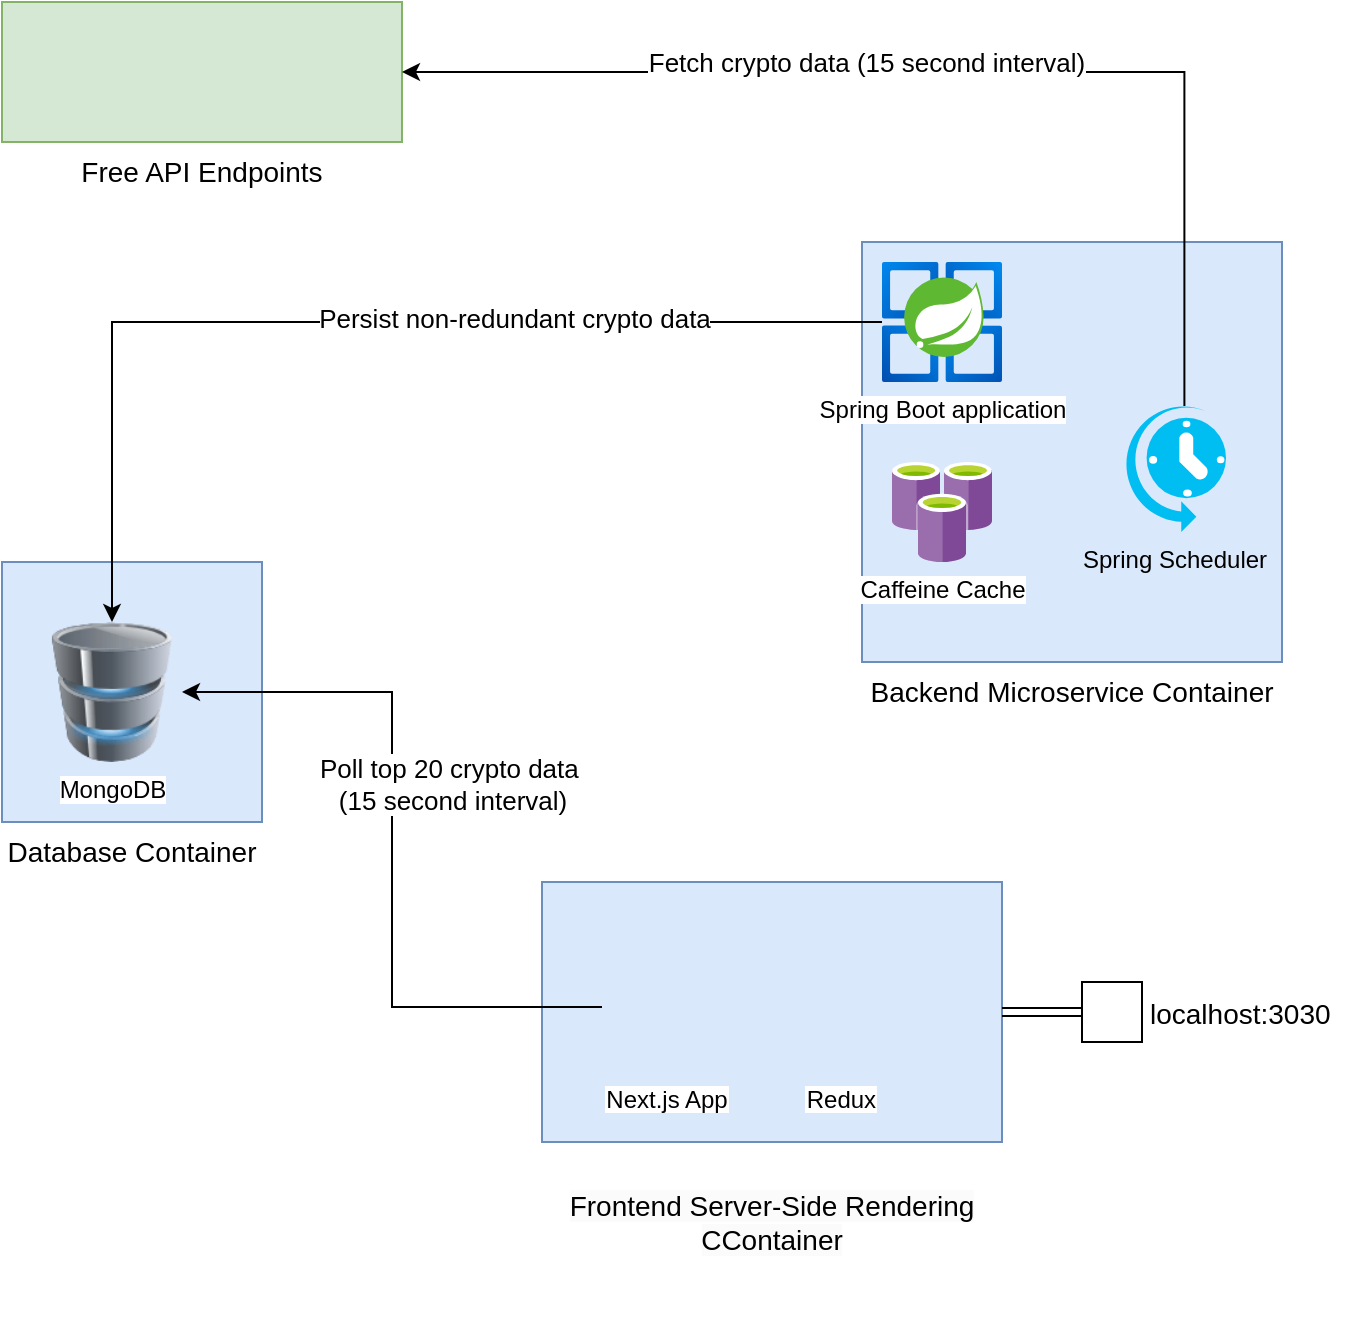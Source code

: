 <mxfile version="24.3.1" type="device">
  <diagram id="3-bKnA41ZnDjqr49h6EP" name="Page-1">
    <mxGraphModel dx="1509" dy="777" grid="1" gridSize="10" guides="1" tooltips="1" connect="1" arrows="1" fold="1" page="1" pageScale="1" pageWidth="850" pageHeight="1100" math="0" shadow="0">
      <root>
        <mxCell id="0" />
        <mxCell id="1" parent="0" />
        <mxCell id="-77ms18FtElSm0IZHuij-12" value="Free API Endpoints" style="group;labelPosition=center;verticalLabelPosition=bottom;align=center;verticalAlign=top;fontSize=14;" vertex="1" connectable="0" parent="1">
          <mxGeometry x="40" y="40" width="200" height="70" as="geometry" />
        </mxCell>
        <mxCell id="-77ms18FtElSm0IZHuij-11" value="" style="rounded=0;whiteSpace=wrap;html=1;fillColor=#d5e8d4;strokeColor=#82b366;" vertex="1" parent="-77ms18FtElSm0IZHuij-12">
          <mxGeometry width="200" height="70" as="geometry" />
        </mxCell>
        <mxCell id="-77ms18FtElSm0IZHuij-9" value="" style="shape=image;verticalLabelPosition=bottom;labelBackgroundColor=default;verticalAlign=top;aspect=fixed;imageAspect=0;image=https://static.coingecko.com/s/coingecko-logo-8903d34ce19ca4be1c81f0db30e924154750d208683fad7ae6f2ce06c76d0a56.png;" vertex="1" parent="-77ms18FtElSm0IZHuij-12">
          <mxGeometry x="10" y="10" width="178.57" height="50" as="geometry" />
        </mxCell>
        <mxCell id="-77ms18FtElSm0IZHuij-19" value="" style="group" vertex="1" connectable="0" parent="1">
          <mxGeometry x="40" y="320" width="168" height="130" as="geometry" />
        </mxCell>
        <mxCell id="-77ms18FtElSm0IZHuij-14" value="Database Container" style="whiteSpace=wrap;html=1;aspect=fixed;fillColor=#dae8fc;strokeColor=#6c8ebf;labelPosition=center;verticalLabelPosition=bottom;align=center;verticalAlign=top;fontSize=14;" vertex="1" parent="-77ms18FtElSm0IZHuij-19">
          <mxGeometry width="130" height="130" as="geometry" />
        </mxCell>
        <mxCell id="-77ms18FtElSm0IZHuij-1" value="MongoDB" style="image;html=1;image=img/lib/clip_art/computers/Database_128x128.png" vertex="1" parent="-77ms18FtElSm0IZHuij-19">
          <mxGeometry x="20" y="30" width="70" height="70" as="geometry" />
        </mxCell>
        <mxCell id="-77ms18FtElSm0IZHuij-21" value="" style="shape=image;html=1;verticalAlign=top;verticalLabelPosition=bottom;labelBackgroundColor=#ffffff;imageAspect=0;aspect=fixed;image=https://cdn1.iconfinder.com/data/icons/unicons-line-vol-3/24/docker-128.png" vertex="1" parent="-77ms18FtElSm0IZHuij-19">
          <mxGeometry x="80" y="-50" width="88" height="88" as="geometry" />
        </mxCell>
        <mxCell id="-77ms18FtElSm0IZHuij-24" value="" style="group;fontSize=13;" vertex="1" connectable="0" parent="1">
          <mxGeometry x="470" y="110" width="248" height="260" as="geometry" />
        </mxCell>
        <mxCell id="-77ms18FtElSm0IZHuij-5" value="Backend Microservice Container" style="whiteSpace=wrap;html=1;aspect=fixed;fillColor=#dae8fc;strokeColor=#6c8ebf;labelPosition=center;verticalLabelPosition=bottom;align=center;verticalAlign=top;fontSize=14;" vertex="1" parent="-77ms18FtElSm0IZHuij-24">
          <mxGeometry y="50" width="210" height="210" as="geometry" />
        </mxCell>
        <mxCell id="-77ms18FtElSm0IZHuij-3" value="Spring Boot application" style="image;aspect=fixed;html=1;points=[];align=center;fontSize=12;image=img/lib/azure2/compute/Azure_Spring_Cloud.svg;" vertex="1" parent="-77ms18FtElSm0IZHuij-24">
          <mxGeometry x="10" y="60" width="60" height="60" as="geometry" />
        </mxCell>
        <mxCell id="-77ms18FtElSm0IZHuij-7" value="Caffeine Cache" style="image;sketch=0;aspect=fixed;html=1;points=[];align=center;fontSize=12;image=img/lib/mscae/Azure_Cache_for_Redis.svg;" vertex="1" parent="-77ms18FtElSm0IZHuij-24">
          <mxGeometry x="15" y="160" width="50" height="50" as="geometry" />
        </mxCell>
        <mxCell id="-77ms18FtElSm0IZHuij-13" value="Spring Scheduler" style="verticalLabelPosition=bottom;html=1;verticalAlign=top;align=center;strokeColor=none;fillColor=#00BEF2;shape=mxgraph.azure.scheduler;pointerEvents=1;" vertex="1" parent="-77ms18FtElSm0IZHuij-24">
          <mxGeometry x="130" y="130" width="52" height="65" as="geometry" />
        </mxCell>
        <mxCell id="-77ms18FtElSm0IZHuij-20" value="" style="shape=image;html=1;verticalAlign=top;verticalLabelPosition=bottom;labelBackgroundColor=#ffffff;imageAspect=0;aspect=fixed;image=https://cdn1.iconfinder.com/data/icons/unicons-line-vol-3/24/docker-128.png" vertex="1" parent="-77ms18FtElSm0IZHuij-24">
          <mxGeometry x="160" width="88" height="88" as="geometry" />
        </mxCell>
        <mxCell id="-77ms18FtElSm0IZHuij-31" value="" style="group" vertex="1" connectable="0" parent="1">
          <mxGeometry x="310" y="430" width="270" height="180" as="geometry" />
        </mxCell>
        <mxCell id="-77ms18FtElSm0IZHuij-28" value="&#xa;&lt;span style=&quot;color: rgb(0, 0, 0); font-family: Helvetica; font-size: 14px; font-style: normal; font-variant-ligatures: normal; font-variant-caps: normal; font-weight: 400; letter-spacing: normal; orphans: 2; text-align: center; text-indent: 0px; text-transform: none; widows: 2; word-spacing: 0px; -webkit-text-stroke-width: 0px; white-space: normal; background-color: rgb(251, 251, 251); text-decoration-thickness: initial; text-decoration-style: initial; text-decoration-color: initial; float: none; display: inline !important;&quot;&gt;Frontend Server-Side Rendering CContainer&lt;/span&gt;&#xa;&#xa;" style="rounded=0;whiteSpace=wrap;html=1;fillColor=#dae8fc;strokeColor=#6c8ebf;labelPosition=center;verticalLabelPosition=bottom;align=center;verticalAlign=top;fontSize=14;" vertex="1" parent="-77ms18FtElSm0IZHuij-31">
          <mxGeometry y="50" width="230" height="130" as="geometry" />
        </mxCell>
        <mxCell id="-77ms18FtElSm0IZHuij-17" value="Next.js App" style="shape=image;verticalLabelPosition=bottom;labelBackgroundColor=default;verticalAlign=top;aspect=fixed;imageAspect=0;image=https://www.drupal.org/files/project-images/nextjs-icon-dark-background.png;" vertex="1" parent="-77ms18FtElSm0IZHuij-31">
          <mxGeometry x="30" y="80" width="65" height="65" as="geometry" />
        </mxCell>
        <mxCell id="-77ms18FtElSm0IZHuij-22" value="" style="shape=image;html=1;verticalAlign=top;verticalLabelPosition=bottom;labelBackgroundColor=#ffffff;imageAspect=0;aspect=fixed;image=https://cdn1.iconfinder.com/data/icons/unicons-line-vol-3/24/docker-128.png" vertex="1" parent="-77ms18FtElSm0IZHuij-31">
          <mxGeometry x="179.4" width="88" height="88" as="geometry" />
        </mxCell>
        <mxCell id="-77ms18FtElSm0IZHuij-27" value="Redux" style="shape=image;verticalLabelPosition=bottom;labelBackgroundColor=default;verticalAlign=top;aspect=fixed;imageAspect=0;image=https://cdn-images-1.medium.com/max/1600/1*Vo5RDpNkOsfDn8sx06mthA.png;" vertex="1" parent="-77ms18FtElSm0IZHuij-31">
          <mxGeometry x="120" y="85" width="59.4" height="60" as="geometry" />
        </mxCell>
        <mxCell id="-77ms18FtElSm0IZHuij-32" style="edgeStyle=orthogonalEdgeStyle;rounded=0;orthogonalLoop=1;jettySize=auto;html=1;entryX=1;entryY=0.5;entryDx=0;entryDy=0;exitX=0.6;exitY=0.03;exitDx=0;exitDy=0;exitPerimeter=0;" edge="1" parent="1" source="-77ms18FtElSm0IZHuij-13" target="-77ms18FtElSm0IZHuij-11">
          <mxGeometry relative="1" as="geometry">
            <mxPoint x="580" y="140" as="sourcePoint" />
            <Array as="points">
              <mxPoint x="631" y="75" />
            </Array>
          </mxGeometry>
        </mxCell>
        <mxCell id="-77ms18FtElSm0IZHuij-33" value="Fetch crypto data (15 second interval)" style="edgeLabel;html=1;align=center;verticalAlign=middle;resizable=0;points=[];fontSize=13;" vertex="1" connectable="0" parent="-77ms18FtElSm0IZHuij-32">
          <mxGeometry x="-0.248" y="2" relative="1" as="geometry">
            <mxPoint x="-116" y="-7" as="offset" />
          </mxGeometry>
        </mxCell>
        <mxCell id="-77ms18FtElSm0IZHuij-34" style="edgeStyle=orthogonalEdgeStyle;rounded=0;orthogonalLoop=1;jettySize=auto;html=1;entryX=0.5;entryY=0;entryDx=0;entryDy=0;" edge="1" parent="1" source="-77ms18FtElSm0IZHuij-3" target="-77ms18FtElSm0IZHuij-1">
          <mxGeometry relative="1" as="geometry" />
        </mxCell>
        <mxCell id="-77ms18FtElSm0IZHuij-35" value="Persist non-redundant crypto data" style="edgeLabel;html=1;align=center;verticalAlign=middle;resizable=0;points=[];fontSize=13;" vertex="1" connectable="0" parent="-77ms18FtElSm0IZHuij-34">
          <mxGeometry x="-0.478" y="-3" relative="1" as="geometry">
            <mxPoint x="-45" y="1" as="offset" />
          </mxGeometry>
        </mxCell>
        <mxCell id="-77ms18FtElSm0IZHuij-36" style="edgeStyle=orthogonalEdgeStyle;rounded=0;orthogonalLoop=1;jettySize=auto;html=1;entryX=1;entryY=0.5;entryDx=0;entryDy=0;" edge="1" parent="1" source="-77ms18FtElSm0IZHuij-17" target="-77ms18FtElSm0IZHuij-1">
          <mxGeometry relative="1" as="geometry" />
        </mxCell>
        <mxCell id="-77ms18FtElSm0IZHuij-37" value="Poll top 20 crypto data&amp;nbsp;&lt;div&gt;(15 second interval)&lt;/div&gt;" style="edgeLabel;html=1;align=center;verticalAlign=middle;resizable=0;points=[];fontSize=13;" vertex="1" connectable="0" parent="-77ms18FtElSm0IZHuij-36">
          <mxGeometry x="0.088" y="-2" relative="1" as="geometry">
            <mxPoint x="28" y="-17" as="offset" />
          </mxGeometry>
        </mxCell>
        <mxCell id="-77ms18FtElSm0IZHuij-38" value="localhost:3030" style="fontStyle=0;labelPosition=right;verticalLabelPosition=middle;align=left;verticalAlign=middle;spacingLeft=2;fontSize=14;" vertex="1" parent="1">
          <mxGeometry x="580" y="530" width="30" height="30" as="geometry" />
        </mxCell>
        <mxCell id="-77ms18FtElSm0IZHuij-41" value="" style="shape=link;html=1;rounded=0;entryX=0;entryY=0.5;entryDx=0;entryDy=0;exitX=1;exitY=0.5;exitDx=0;exitDy=0;" edge="1" parent="1" source="-77ms18FtElSm0IZHuij-28" target="-77ms18FtElSm0IZHuij-38">
          <mxGeometry width="100" relative="1" as="geometry">
            <mxPoint x="530" y="380" as="sourcePoint" />
            <mxPoint x="630" y="380" as="targetPoint" />
          </mxGeometry>
        </mxCell>
      </root>
    </mxGraphModel>
  </diagram>
</mxfile>
